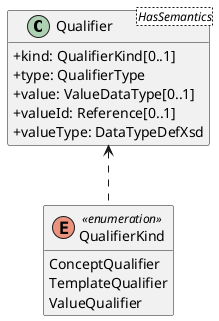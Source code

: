 @startuml
skinparam classAttributeIconSize 0
hide methods

class Qualifier<HasSemantics> {
  +kind: QualifierKind[0..1] 
  +type: QualifierType 
  +value: ValueDataType[0..1] 
  +valueId: Reference[0..1] 
  +valueType: DataTypeDefXsd 
}
enum QualifierKind <<enumeration>> {
  ConceptQualifier
  TemplateQualifier
  ValueQualifier
}
Qualifier <.. QualifierKind
@enduml